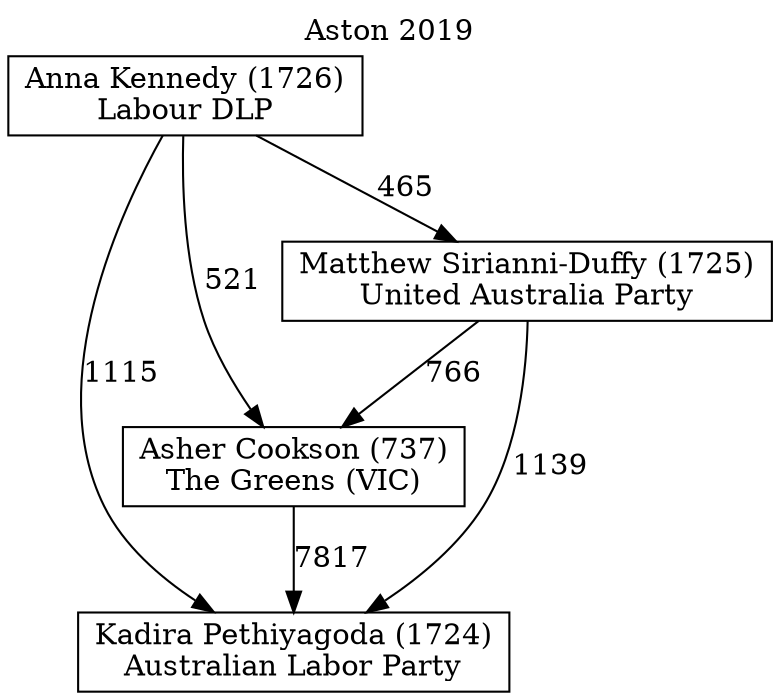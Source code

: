 // House preference flow
digraph "Kadira Pethiyagoda (1724)_Aston_2019" {
	graph [label="Aston 2019" labelloc=t mclimit=10]
	node [shape=box]
	"Anna Kennedy (1726)" [label="Anna Kennedy (1726)
Labour DLP"]
	"Asher Cookson (737)" [label="Asher Cookson (737)
The Greens (VIC)"]
	"Kadira Pethiyagoda (1724)" [label="Kadira Pethiyagoda (1724)
Australian Labor Party"]
	"Matthew Sirianni-Duffy (1725)" [label="Matthew Sirianni-Duffy (1725)
United Australia Party"]
	"Anna Kennedy (1726)" -> "Asher Cookson (737)" [label=521]
	"Anna Kennedy (1726)" -> "Kadira Pethiyagoda (1724)" [label=1115]
	"Anna Kennedy (1726)" -> "Matthew Sirianni-Duffy (1725)" [label=465]
	"Asher Cookson (737)" -> "Kadira Pethiyagoda (1724)" [label=7817]
	"Matthew Sirianni-Duffy (1725)" -> "Asher Cookson (737)" [label=766]
	"Matthew Sirianni-Duffy (1725)" -> "Kadira Pethiyagoda (1724)" [label=1139]
}
